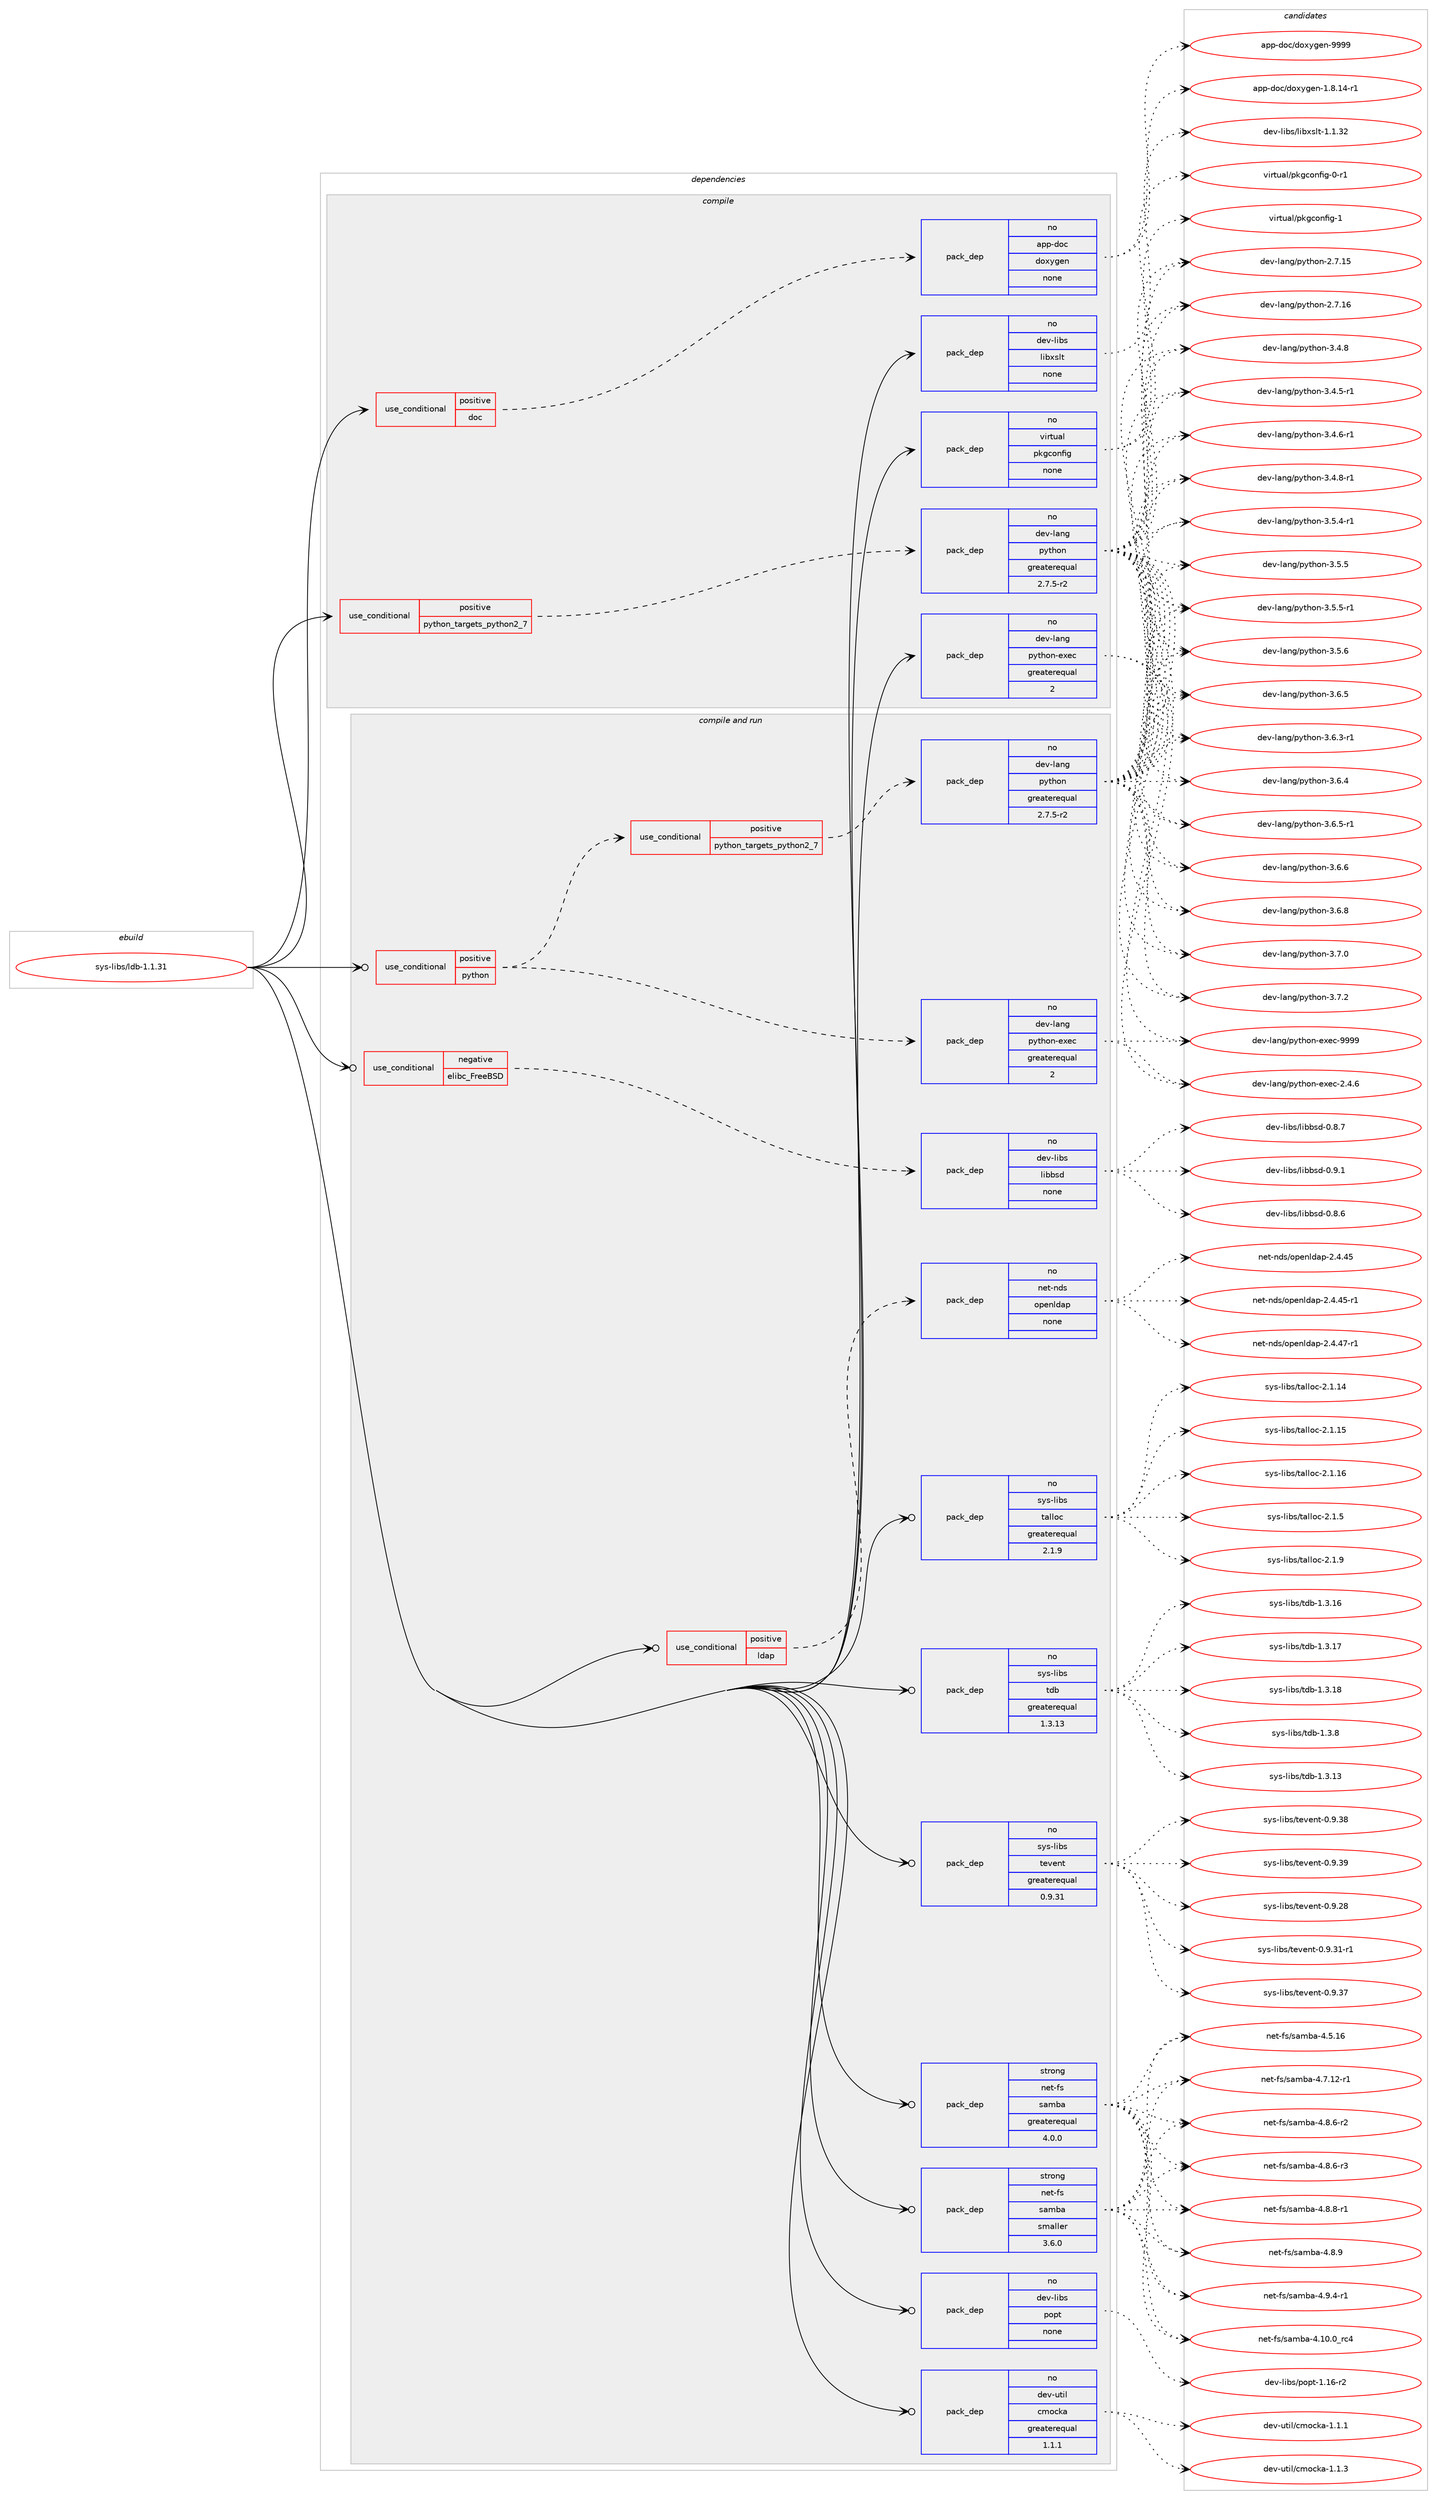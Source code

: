 digraph prolog {

# *************
# Graph options
# *************

newrank=true;
concentrate=true;
compound=true;
graph [rankdir=LR,fontname=Helvetica,fontsize=10,ranksep=1.5];#, ranksep=2.5, nodesep=0.2];
edge  [arrowhead=vee];
node  [fontname=Helvetica,fontsize=10];

# **********
# The ebuild
# **********

subgraph cluster_leftcol {
color=gray;
rank=same;
label=<<i>ebuild</i>>;
id [label="sys-libs/ldb-1.1.31", color=red, width=4, href="../sys-libs/ldb-1.1.31.svg"];
}

# ****************
# The dependencies
# ****************

subgraph cluster_midcol {
color=gray;
label=<<i>dependencies</i>>;
subgraph cluster_compile {
fillcolor="#eeeeee";
style=filled;
label=<<i>compile</i>>;
subgraph cond461722 {
dependency1737488 [label=<<TABLE BORDER="0" CELLBORDER="1" CELLSPACING="0" CELLPADDING="4"><TR><TD ROWSPAN="3" CELLPADDING="10">use_conditional</TD></TR><TR><TD>positive</TD></TR><TR><TD>doc</TD></TR></TABLE>>, shape=none, color=red];
subgraph pack1247155 {
dependency1737489 [label=<<TABLE BORDER="0" CELLBORDER="1" CELLSPACING="0" CELLPADDING="4" WIDTH="220"><TR><TD ROWSPAN="6" CELLPADDING="30">pack_dep</TD></TR><TR><TD WIDTH="110">no</TD></TR><TR><TD>app-doc</TD></TR><TR><TD>doxygen</TD></TR><TR><TD>none</TD></TR><TR><TD></TD></TR></TABLE>>, shape=none, color=blue];
}
dependency1737488:e -> dependency1737489:w [weight=20,style="dashed",arrowhead="vee"];
}
id:e -> dependency1737488:w [weight=20,style="solid",arrowhead="vee"];
subgraph cond461723 {
dependency1737490 [label=<<TABLE BORDER="0" CELLBORDER="1" CELLSPACING="0" CELLPADDING="4"><TR><TD ROWSPAN="3" CELLPADDING="10">use_conditional</TD></TR><TR><TD>positive</TD></TR><TR><TD>python_targets_python2_7</TD></TR></TABLE>>, shape=none, color=red];
subgraph pack1247156 {
dependency1737491 [label=<<TABLE BORDER="0" CELLBORDER="1" CELLSPACING="0" CELLPADDING="4" WIDTH="220"><TR><TD ROWSPAN="6" CELLPADDING="30">pack_dep</TD></TR><TR><TD WIDTH="110">no</TD></TR><TR><TD>dev-lang</TD></TR><TR><TD>python</TD></TR><TR><TD>greaterequal</TD></TR><TR><TD>2.7.5-r2</TD></TR></TABLE>>, shape=none, color=blue];
}
dependency1737490:e -> dependency1737491:w [weight=20,style="dashed",arrowhead="vee"];
}
id:e -> dependency1737490:w [weight=20,style="solid",arrowhead="vee"];
subgraph pack1247157 {
dependency1737492 [label=<<TABLE BORDER="0" CELLBORDER="1" CELLSPACING="0" CELLPADDING="4" WIDTH="220"><TR><TD ROWSPAN="6" CELLPADDING="30">pack_dep</TD></TR><TR><TD WIDTH="110">no</TD></TR><TR><TD>dev-lang</TD></TR><TR><TD>python-exec</TD></TR><TR><TD>greaterequal</TD></TR><TR><TD>2</TD></TR></TABLE>>, shape=none, color=blue];
}
id:e -> dependency1737492:w [weight=20,style="solid",arrowhead="vee"];
subgraph pack1247158 {
dependency1737493 [label=<<TABLE BORDER="0" CELLBORDER="1" CELLSPACING="0" CELLPADDING="4" WIDTH="220"><TR><TD ROWSPAN="6" CELLPADDING="30">pack_dep</TD></TR><TR><TD WIDTH="110">no</TD></TR><TR><TD>dev-libs</TD></TR><TR><TD>libxslt</TD></TR><TR><TD>none</TD></TR><TR><TD></TD></TR></TABLE>>, shape=none, color=blue];
}
id:e -> dependency1737493:w [weight=20,style="solid",arrowhead="vee"];
subgraph pack1247159 {
dependency1737494 [label=<<TABLE BORDER="0" CELLBORDER="1" CELLSPACING="0" CELLPADDING="4" WIDTH="220"><TR><TD ROWSPAN="6" CELLPADDING="30">pack_dep</TD></TR><TR><TD WIDTH="110">no</TD></TR><TR><TD>virtual</TD></TR><TR><TD>pkgconfig</TD></TR><TR><TD>none</TD></TR><TR><TD></TD></TR></TABLE>>, shape=none, color=blue];
}
id:e -> dependency1737494:w [weight=20,style="solid",arrowhead="vee"];
}
subgraph cluster_compileandrun {
fillcolor="#eeeeee";
style=filled;
label=<<i>compile and run</i>>;
subgraph cond461724 {
dependency1737495 [label=<<TABLE BORDER="0" CELLBORDER="1" CELLSPACING="0" CELLPADDING="4"><TR><TD ROWSPAN="3" CELLPADDING="10">use_conditional</TD></TR><TR><TD>negative</TD></TR><TR><TD>elibc_FreeBSD</TD></TR></TABLE>>, shape=none, color=red];
subgraph pack1247160 {
dependency1737496 [label=<<TABLE BORDER="0" CELLBORDER="1" CELLSPACING="0" CELLPADDING="4" WIDTH="220"><TR><TD ROWSPAN="6" CELLPADDING="30">pack_dep</TD></TR><TR><TD WIDTH="110">no</TD></TR><TR><TD>dev-libs</TD></TR><TR><TD>libbsd</TD></TR><TR><TD>none</TD></TR><TR><TD></TD></TR></TABLE>>, shape=none, color=blue];
}
dependency1737495:e -> dependency1737496:w [weight=20,style="dashed",arrowhead="vee"];
}
id:e -> dependency1737495:w [weight=20,style="solid",arrowhead="odotvee"];
subgraph cond461725 {
dependency1737497 [label=<<TABLE BORDER="0" CELLBORDER="1" CELLSPACING="0" CELLPADDING="4"><TR><TD ROWSPAN="3" CELLPADDING="10">use_conditional</TD></TR><TR><TD>positive</TD></TR><TR><TD>ldap</TD></TR></TABLE>>, shape=none, color=red];
subgraph pack1247161 {
dependency1737498 [label=<<TABLE BORDER="0" CELLBORDER="1" CELLSPACING="0" CELLPADDING="4" WIDTH="220"><TR><TD ROWSPAN="6" CELLPADDING="30">pack_dep</TD></TR><TR><TD WIDTH="110">no</TD></TR><TR><TD>net-nds</TD></TR><TR><TD>openldap</TD></TR><TR><TD>none</TD></TR><TR><TD></TD></TR></TABLE>>, shape=none, color=blue];
}
dependency1737497:e -> dependency1737498:w [weight=20,style="dashed",arrowhead="vee"];
}
id:e -> dependency1737497:w [weight=20,style="solid",arrowhead="odotvee"];
subgraph cond461726 {
dependency1737499 [label=<<TABLE BORDER="0" CELLBORDER="1" CELLSPACING="0" CELLPADDING="4"><TR><TD ROWSPAN="3" CELLPADDING="10">use_conditional</TD></TR><TR><TD>positive</TD></TR><TR><TD>python</TD></TR></TABLE>>, shape=none, color=red];
subgraph cond461727 {
dependency1737500 [label=<<TABLE BORDER="0" CELLBORDER="1" CELLSPACING="0" CELLPADDING="4"><TR><TD ROWSPAN="3" CELLPADDING="10">use_conditional</TD></TR><TR><TD>positive</TD></TR><TR><TD>python_targets_python2_7</TD></TR></TABLE>>, shape=none, color=red];
subgraph pack1247162 {
dependency1737501 [label=<<TABLE BORDER="0" CELLBORDER="1" CELLSPACING="0" CELLPADDING="4" WIDTH="220"><TR><TD ROWSPAN="6" CELLPADDING="30">pack_dep</TD></TR><TR><TD WIDTH="110">no</TD></TR><TR><TD>dev-lang</TD></TR><TR><TD>python</TD></TR><TR><TD>greaterequal</TD></TR><TR><TD>2.7.5-r2</TD></TR></TABLE>>, shape=none, color=blue];
}
dependency1737500:e -> dependency1737501:w [weight=20,style="dashed",arrowhead="vee"];
}
dependency1737499:e -> dependency1737500:w [weight=20,style="dashed",arrowhead="vee"];
subgraph pack1247163 {
dependency1737502 [label=<<TABLE BORDER="0" CELLBORDER="1" CELLSPACING="0" CELLPADDING="4" WIDTH="220"><TR><TD ROWSPAN="6" CELLPADDING="30">pack_dep</TD></TR><TR><TD WIDTH="110">no</TD></TR><TR><TD>dev-lang</TD></TR><TR><TD>python-exec</TD></TR><TR><TD>greaterequal</TD></TR><TR><TD>2</TD></TR></TABLE>>, shape=none, color=blue];
}
dependency1737499:e -> dependency1737502:w [weight=20,style="dashed",arrowhead="vee"];
}
id:e -> dependency1737499:w [weight=20,style="solid",arrowhead="odotvee"];
subgraph pack1247164 {
dependency1737503 [label=<<TABLE BORDER="0" CELLBORDER="1" CELLSPACING="0" CELLPADDING="4" WIDTH="220"><TR><TD ROWSPAN="6" CELLPADDING="30">pack_dep</TD></TR><TR><TD WIDTH="110">no</TD></TR><TR><TD>dev-libs</TD></TR><TR><TD>popt</TD></TR><TR><TD>none</TD></TR><TR><TD></TD></TR></TABLE>>, shape=none, color=blue];
}
id:e -> dependency1737503:w [weight=20,style="solid",arrowhead="odotvee"];
subgraph pack1247165 {
dependency1737504 [label=<<TABLE BORDER="0" CELLBORDER="1" CELLSPACING="0" CELLPADDING="4" WIDTH="220"><TR><TD ROWSPAN="6" CELLPADDING="30">pack_dep</TD></TR><TR><TD WIDTH="110">no</TD></TR><TR><TD>dev-util</TD></TR><TR><TD>cmocka</TD></TR><TR><TD>greaterequal</TD></TR><TR><TD>1.1.1</TD></TR></TABLE>>, shape=none, color=blue];
}
id:e -> dependency1737504:w [weight=20,style="solid",arrowhead="odotvee"];
subgraph pack1247166 {
dependency1737505 [label=<<TABLE BORDER="0" CELLBORDER="1" CELLSPACING="0" CELLPADDING="4" WIDTH="220"><TR><TD ROWSPAN="6" CELLPADDING="30">pack_dep</TD></TR><TR><TD WIDTH="110">no</TD></TR><TR><TD>sys-libs</TD></TR><TR><TD>talloc</TD></TR><TR><TD>greaterequal</TD></TR><TR><TD>2.1.9</TD></TR></TABLE>>, shape=none, color=blue];
}
id:e -> dependency1737505:w [weight=20,style="solid",arrowhead="odotvee"];
subgraph pack1247167 {
dependency1737506 [label=<<TABLE BORDER="0" CELLBORDER="1" CELLSPACING="0" CELLPADDING="4" WIDTH="220"><TR><TD ROWSPAN="6" CELLPADDING="30">pack_dep</TD></TR><TR><TD WIDTH="110">no</TD></TR><TR><TD>sys-libs</TD></TR><TR><TD>tdb</TD></TR><TR><TD>greaterequal</TD></TR><TR><TD>1.3.13</TD></TR></TABLE>>, shape=none, color=blue];
}
id:e -> dependency1737506:w [weight=20,style="solid",arrowhead="odotvee"];
subgraph pack1247168 {
dependency1737507 [label=<<TABLE BORDER="0" CELLBORDER="1" CELLSPACING="0" CELLPADDING="4" WIDTH="220"><TR><TD ROWSPAN="6" CELLPADDING="30">pack_dep</TD></TR><TR><TD WIDTH="110">no</TD></TR><TR><TD>sys-libs</TD></TR><TR><TD>tevent</TD></TR><TR><TD>greaterequal</TD></TR><TR><TD>0.9.31</TD></TR></TABLE>>, shape=none, color=blue];
}
id:e -> dependency1737507:w [weight=20,style="solid",arrowhead="odotvee"];
subgraph pack1247169 {
dependency1737508 [label=<<TABLE BORDER="0" CELLBORDER="1" CELLSPACING="0" CELLPADDING="4" WIDTH="220"><TR><TD ROWSPAN="6" CELLPADDING="30">pack_dep</TD></TR><TR><TD WIDTH="110">strong</TD></TR><TR><TD>net-fs</TD></TR><TR><TD>samba</TD></TR><TR><TD>greaterequal</TD></TR><TR><TD>4.0.0</TD></TR></TABLE>>, shape=none, color=blue];
}
id:e -> dependency1737508:w [weight=20,style="solid",arrowhead="odotvee"];
subgraph pack1247170 {
dependency1737509 [label=<<TABLE BORDER="0" CELLBORDER="1" CELLSPACING="0" CELLPADDING="4" WIDTH="220"><TR><TD ROWSPAN="6" CELLPADDING="30">pack_dep</TD></TR><TR><TD WIDTH="110">strong</TD></TR><TR><TD>net-fs</TD></TR><TR><TD>samba</TD></TR><TR><TD>smaller</TD></TR><TR><TD>3.6.0</TD></TR></TABLE>>, shape=none, color=blue];
}
id:e -> dependency1737509:w [weight=20,style="solid",arrowhead="odotvee"];
}
subgraph cluster_run {
fillcolor="#eeeeee";
style=filled;
label=<<i>run</i>>;
}
}

# **************
# The candidates
# **************

subgraph cluster_choices {
rank=same;
color=gray;
label=<<i>candidates</i>>;

subgraph choice1247155 {
color=black;
nodesep=1;
choice97112112451001119947100111120121103101110454946564649524511449 [label="app-doc/doxygen-1.8.14-r1", color=red, width=4,href="../app-doc/doxygen-1.8.14-r1.svg"];
choice971121124510011199471001111201211031011104557575757 [label="app-doc/doxygen-9999", color=red, width=4,href="../app-doc/doxygen-9999.svg"];
dependency1737489:e -> choice97112112451001119947100111120121103101110454946564649524511449:w [style=dotted,weight="100"];
dependency1737489:e -> choice971121124510011199471001111201211031011104557575757:w [style=dotted,weight="100"];
}
subgraph choice1247156 {
color=black;
nodesep=1;
choice10010111845108971101034711212111610411111045504655464953 [label="dev-lang/python-2.7.15", color=red, width=4,href="../dev-lang/python-2.7.15.svg"];
choice10010111845108971101034711212111610411111045504655464954 [label="dev-lang/python-2.7.16", color=red, width=4,href="../dev-lang/python-2.7.16.svg"];
choice1001011184510897110103471121211161041111104551465246534511449 [label="dev-lang/python-3.4.5-r1", color=red, width=4,href="../dev-lang/python-3.4.5-r1.svg"];
choice1001011184510897110103471121211161041111104551465246544511449 [label="dev-lang/python-3.4.6-r1", color=red, width=4,href="../dev-lang/python-3.4.6-r1.svg"];
choice100101118451089711010347112121116104111110455146524656 [label="dev-lang/python-3.4.8", color=red, width=4,href="../dev-lang/python-3.4.8.svg"];
choice1001011184510897110103471121211161041111104551465246564511449 [label="dev-lang/python-3.4.8-r1", color=red, width=4,href="../dev-lang/python-3.4.8-r1.svg"];
choice1001011184510897110103471121211161041111104551465346524511449 [label="dev-lang/python-3.5.4-r1", color=red, width=4,href="../dev-lang/python-3.5.4-r1.svg"];
choice100101118451089711010347112121116104111110455146534653 [label="dev-lang/python-3.5.5", color=red, width=4,href="../dev-lang/python-3.5.5.svg"];
choice1001011184510897110103471121211161041111104551465346534511449 [label="dev-lang/python-3.5.5-r1", color=red, width=4,href="../dev-lang/python-3.5.5-r1.svg"];
choice100101118451089711010347112121116104111110455146534654 [label="dev-lang/python-3.5.6", color=red, width=4,href="../dev-lang/python-3.5.6.svg"];
choice1001011184510897110103471121211161041111104551465446514511449 [label="dev-lang/python-3.6.3-r1", color=red, width=4,href="../dev-lang/python-3.6.3-r1.svg"];
choice100101118451089711010347112121116104111110455146544652 [label="dev-lang/python-3.6.4", color=red, width=4,href="../dev-lang/python-3.6.4.svg"];
choice100101118451089711010347112121116104111110455146544653 [label="dev-lang/python-3.6.5", color=red, width=4,href="../dev-lang/python-3.6.5.svg"];
choice1001011184510897110103471121211161041111104551465446534511449 [label="dev-lang/python-3.6.5-r1", color=red, width=4,href="../dev-lang/python-3.6.5-r1.svg"];
choice100101118451089711010347112121116104111110455146544654 [label="dev-lang/python-3.6.6", color=red, width=4,href="../dev-lang/python-3.6.6.svg"];
choice100101118451089711010347112121116104111110455146544656 [label="dev-lang/python-3.6.8", color=red, width=4,href="../dev-lang/python-3.6.8.svg"];
choice100101118451089711010347112121116104111110455146554648 [label="dev-lang/python-3.7.0", color=red, width=4,href="../dev-lang/python-3.7.0.svg"];
choice100101118451089711010347112121116104111110455146554650 [label="dev-lang/python-3.7.2", color=red, width=4,href="../dev-lang/python-3.7.2.svg"];
dependency1737491:e -> choice10010111845108971101034711212111610411111045504655464953:w [style=dotted,weight="100"];
dependency1737491:e -> choice10010111845108971101034711212111610411111045504655464954:w [style=dotted,weight="100"];
dependency1737491:e -> choice1001011184510897110103471121211161041111104551465246534511449:w [style=dotted,weight="100"];
dependency1737491:e -> choice1001011184510897110103471121211161041111104551465246544511449:w [style=dotted,weight="100"];
dependency1737491:e -> choice100101118451089711010347112121116104111110455146524656:w [style=dotted,weight="100"];
dependency1737491:e -> choice1001011184510897110103471121211161041111104551465246564511449:w [style=dotted,weight="100"];
dependency1737491:e -> choice1001011184510897110103471121211161041111104551465346524511449:w [style=dotted,weight="100"];
dependency1737491:e -> choice100101118451089711010347112121116104111110455146534653:w [style=dotted,weight="100"];
dependency1737491:e -> choice1001011184510897110103471121211161041111104551465346534511449:w [style=dotted,weight="100"];
dependency1737491:e -> choice100101118451089711010347112121116104111110455146534654:w [style=dotted,weight="100"];
dependency1737491:e -> choice1001011184510897110103471121211161041111104551465446514511449:w [style=dotted,weight="100"];
dependency1737491:e -> choice100101118451089711010347112121116104111110455146544652:w [style=dotted,weight="100"];
dependency1737491:e -> choice100101118451089711010347112121116104111110455146544653:w [style=dotted,weight="100"];
dependency1737491:e -> choice1001011184510897110103471121211161041111104551465446534511449:w [style=dotted,weight="100"];
dependency1737491:e -> choice100101118451089711010347112121116104111110455146544654:w [style=dotted,weight="100"];
dependency1737491:e -> choice100101118451089711010347112121116104111110455146544656:w [style=dotted,weight="100"];
dependency1737491:e -> choice100101118451089711010347112121116104111110455146554648:w [style=dotted,weight="100"];
dependency1737491:e -> choice100101118451089711010347112121116104111110455146554650:w [style=dotted,weight="100"];
}
subgraph choice1247157 {
color=black;
nodesep=1;
choice1001011184510897110103471121211161041111104510112010199455046524654 [label="dev-lang/python-exec-2.4.6", color=red, width=4,href="../dev-lang/python-exec-2.4.6.svg"];
choice10010111845108971101034711212111610411111045101120101994557575757 [label="dev-lang/python-exec-9999", color=red, width=4,href="../dev-lang/python-exec-9999.svg"];
dependency1737492:e -> choice1001011184510897110103471121211161041111104510112010199455046524654:w [style=dotted,weight="100"];
dependency1737492:e -> choice10010111845108971101034711212111610411111045101120101994557575757:w [style=dotted,weight="100"];
}
subgraph choice1247158 {
color=black;
nodesep=1;
choice1001011184510810598115471081059812011510811645494649465150 [label="dev-libs/libxslt-1.1.32", color=red, width=4,href="../dev-libs/libxslt-1.1.32.svg"];
dependency1737493:e -> choice1001011184510810598115471081059812011510811645494649465150:w [style=dotted,weight="100"];
}
subgraph choice1247159 {
color=black;
nodesep=1;
choice11810511411611797108471121071039911111010210510345484511449 [label="virtual/pkgconfig-0-r1", color=red, width=4,href="../virtual/pkgconfig-0-r1.svg"];
choice1181051141161179710847112107103991111101021051034549 [label="virtual/pkgconfig-1", color=red, width=4,href="../virtual/pkgconfig-1.svg"];
dependency1737494:e -> choice11810511411611797108471121071039911111010210510345484511449:w [style=dotted,weight="100"];
dependency1737494:e -> choice1181051141161179710847112107103991111101021051034549:w [style=dotted,weight="100"];
}
subgraph choice1247160 {
color=black;
nodesep=1;
choice1001011184510810598115471081059898115100454846564654 [label="dev-libs/libbsd-0.8.6", color=red, width=4,href="../dev-libs/libbsd-0.8.6.svg"];
choice1001011184510810598115471081059898115100454846564655 [label="dev-libs/libbsd-0.8.7", color=red, width=4,href="../dev-libs/libbsd-0.8.7.svg"];
choice1001011184510810598115471081059898115100454846574649 [label="dev-libs/libbsd-0.9.1", color=red, width=4,href="../dev-libs/libbsd-0.9.1.svg"];
dependency1737496:e -> choice1001011184510810598115471081059898115100454846564654:w [style=dotted,weight="100"];
dependency1737496:e -> choice1001011184510810598115471081059898115100454846564655:w [style=dotted,weight="100"];
dependency1737496:e -> choice1001011184510810598115471081059898115100454846574649:w [style=dotted,weight="100"];
}
subgraph choice1247161 {
color=black;
nodesep=1;
choice11010111645110100115471111121011101081009711245504652465253 [label="net-nds/openldap-2.4.45", color=red, width=4,href="../net-nds/openldap-2.4.45.svg"];
choice110101116451101001154711111210111010810097112455046524652534511449 [label="net-nds/openldap-2.4.45-r1", color=red, width=4,href="../net-nds/openldap-2.4.45-r1.svg"];
choice110101116451101001154711111210111010810097112455046524652554511449 [label="net-nds/openldap-2.4.47-r1", color=red, width=4,href="../net-nds/openldap-2.4.47-r1.svg"];
dependency1737498:e -> choice11010111645110100115471111121011101081009711245504652465253:w [style=dotted,weight="100"];
dependency1737498:e -> choice110101116451101001154711111210111010810097112455046524652534511449:w [style=dotted,weight="100"];
dependency1737498:e -> choice110101116451101001154711111210111010810097112455046524652554511449:w [style=dotted,weight="100"];
}
subgraph choice1247162 {
color=black;
nodesep=1;
choice10010111845108971101034711212111610411111045504655464953 [label="dev-lang/python-2.7.15", color=red, width=4,href="../dev-lang/python-2.7.15.svg"];
choice10010111845108971101034711212111610411111045504655464954 [label="dev-lang/python-2.7.16", color=red, width=4,href="../dev-lang/python-2.7.16.svg"];
choice1001011184510897110103471121211161041111104551465246534511449 [label="dev-lang/python-3.4.5-r1", color=red, width=4,href="../dev-lang/python-3.4.5-r1.svg"];
choice1001011184510897110103471121211161041111104551465246544511449 [label="dev-lang/python-3.4.6-r1", color=red, width=4,href="../dev-lang/python-3.4.6-r1.svg"];
choice100101118451089711010347112121116104111110455146524656 [label="dev-lang/python-3.4.8", color=red, width=4,href="../dev-lang/python-3.4.8.svg"];
choice1001011184510897110103471121211161041111104551465246564511449 [label="dev-lang/python-3.4.8-r1", color=red, width=4,href="../dev-lang/python-3.4.8-r1.svg"];
choice1001011184510897110103471121211161041111104551465346524511449 [label="dev-lang/python-3.5.4-r1", color=red, width=4,href="../dev-lang/python-3.5.4-r1.svg"];
choice100101118451089711010347112121116104111110455146534653 [label="dev-lang/python-3.5.5", color=red, width=4,href="../dev-lang/python-3.5.5.svg"];
choice1001011184510897110103471121211161041111104551465346534511449 [label="dev-lang/python-3.5.5-r1", color=red, width=4,href="../dev-lang/python-3.5.5-r1.svg"];
choice100101118451089711010347112121116104111110455146534654 [label="dev-lang/python-3.5.6", color=red, width=4,href="../dev-lang/python-3.5.6.svg"];
choice1001011184510897110103471121211161041111104551465446514511449 [label="dev-lang/python-3.6.3-r1", color=red, width=4,href="../dev-lang/python-3.6.3-r1.svg"];
choice100101118451089711010347112121116104111110455146544652 [label="dev-lang/python-3.6.4", color=red, width=4,href="../dev-lang/python-3.6.4.svg"];
choice100101118451089711010347112121116104111110455146544653 [label="dev-lang/python-3.6.5", color=red, width=4,href="../dev-lang/python-3.6.5.svg"];
choice1001011184510897110103471121211161041111104551465446534511449 [label="dev-lang/python-3.6.5-r1", color=red, width=4,href="../dev-lang/python-3.6.5-r1.svg"];
choice100101118451089711010347112121116104111110455146544654 [label="dev-lang/python-3.6.6", color=red, width=4,href="../dev-lang/python-3.6.6.svg"];
choice100101118451089711010347112121116104111110455146544656 [label="dev-lang/python-3.6.8", color=red, width=4,href="../dev-lang/python-3.6.8.svg"];
choice100101118451089711010347112121116104111110455146554648 [label="dev-lang/python-3.7.0", color=red, width=4,href="../dev-lang/python-3.7.0.svg"];
choice100101118451089711010347112121116104111110455146554650 [label="dev-lang/python-3.7.2", color=red, width=4,href="../dev-lang/python-3.7.2.svg"];
dependency1737501:e -> choice10010111845108971101034711212111610411111045504655464953:w [style=dotted,weight="100"];
dependency1737501:e -> choice10010111845108971101034711212111610411111045504655464954:w [style=dotted,weight="100"];
dependency1737501:e -> choice1001011184510897110103471121211161041111104551465246534511449:w [style=dotted,weight="100"];
dependency1737501:e -> choice1001011184510897110103471121211161041111104551465246544511449:w [style=dotted,weight="100"];
dependency1737501:e -> choice100101118451089711010347112121116104111110455146524656:w [style=dotted,weight="100"];
dependency1737501:e -> choice1001011184510897110103471121211161041111104551465246564511449:w [style=dotted,weight="100"];
dependency1737501:e -> choice1001011184510897110103471121211161041111104551465346524511449:w [style=dotted,weight="100"];
dependency1737501:e -> choice100101118451089711010347112121116104111110455146534653:w [style=dotted,weight="100"];
dependency1737501:e -> choice1001011184510897110103471121211161041111104551465346534511449:w [style=dotted,weight="100"];
dependency1737501:e -> choice100101118451089711010347112121116104111110455146534654:w [style=dotted,weight="100"];
dependency1737501:e -> choice1001011184510897110103471121211161041111104551465446514511449:w [style=dotted,weight="100"];
dependency1737501:e -> choice100101118451089711010347112121116104111110455146544652:w [style=dotted,weight="100"];
dependency1737501:e -> choice100101118451089711010347112121116104111110455146544653:w [style=dotted,weight="100"];
dependency1737501:e -> choice1001011184510897110103471121211161041111104551465446534511449:w [style=dotted,weight="100"];
dependency1737501:e -> choice100101118451089711010347112121116104111110455146544654:w [style=dotted,weight="100"];
dependency1737501:e -> choice100101118451089711010347112121116104111110455146544656:w [style=dotted,weight="100"];
dependency1737501:e -> choice100101118451089711010347112121116104111110455146554648:w [style=dotted,weight="100"];
dependency1737501:e -> choice100101118451089711010347112121116104111110455146554650:w [style=dotted,weight="100"];
}
subgraph choice1247163 {
color=black;
nodesep=1;
choice1001011184510897110103471121211161041111104510112010199455046524654 [label="dev-lang/python-exec-2.4.6", color=red, width=4,href="../dev-lang/python-exec-2.4.6.svg"];
choice10010111845108971101034711212111610411111045101120101994557575757 [label="dev-lang/python-exec-9999", color=red, width=4,href="../dev-lang/python-exec-9999.svg"];
dependency1737502:e -> choice1001011184510897110103471121211161041111104510112010199455046524654:w [style=dotted,weight="100"];
dependency1737502:e -> choice10010111845108971101034711212111610411111045101120101994557575757:w [style=dotted,weight="100"];
}
subgraph choice1247164 {
color=black;
nodesep=1;
choice10010111845108105981154711211111211645494649544511450 [label="dev-libs/popt-1.16-r2", color=red, width=4,href="../dev-libs/popt-1.16-r2.svg"];
dependency1737503:e -> choice10010111845108105981154711211111211645494649544511450:w [style=dotted,weight="100"];
}
subgraph choice1247165 {
color=black;
nodesep=1;
choice1001011184511711610510847991091119910797454946494649 [label="dev-util/cmocka-1.1.1", color=red, width=4,href="../dev-util/cmocka-1.1.1.svg"];
choice1001011184511711610510847991091119910797454946494651 [label="dev-util/cmocka-1.1.3", color=red, width=4,href="../dev-util/cmocka-1.1.3.svg"];
dependency1737504:e -> choice1001011184511711610510847991091119910797454946494649:w [style=dotted,weight="100"];
dependency1737504:e -> choice1001011184511711610510847991091119910797454946494651:w [style=dotted,weight="100"];
}
subgraph choice1247166 {
color=black;
nodesep=1;
choice115121115451081059811547116971081081119945504649464952 [label="sys-libs/talloc-2.1.14", color=red, width=4,href="../sys-libs/talloc-2.1.14.svg"];
choice115121115451081059811547116971081081119945504649464953 [label="sys-libs/talloc-2.1.15", color=red, width=4,href="../sys-libs/talloc-2.1.15.svg"];
choice115121115451081059811547116971081081119945504649464954 [label="sys-libs/talloc-2.1.16", color=red, width=4,href="../sys-libs/talloc-2.1.16.svg"];
choice1151211154510810598115471169710810811199455046494653 [label="sys-libs/talloc-2.1.5", color=red, width=4,href="../sys-libs/talloc-2.1.5.svg"];
choice1151211154510810598115471169710810811199455046494657 [label="sys-libs/talloc-2.1.9", color=red, width=4,href="../sys-libs/talloc-2.1.9.svg"];
dependency1737505:e -> choice115121115451081059811547116971081081119945504649464952:w [style=dotted,weight="100"];
dependency1737505:e -> choice115121115451081059811547116971081081119945504649464953:w [style=dotted,weight="100"];
dependency1737505:e -> choice115121115451081059811547116971081081119945504649464954:w [style=dotted,weight="100"];
dependency1737505:e -> choice1151211154510810598115471169710810811199455046494653:w [style=dotted,weight="100"];
dependency1737505:e -> choice1151211154510810598115471169710810811199455046494657:w [style=dotted,weight="100"];
}
subgraph choice1247167 {
color=black;
nodesep=1;
choice1151211154510810598115471161009845494651464951 [label="sys-libs/tdb-1.3.13", color=red, width=4,href="../sys-libs/tdb-1.3.13.svg"];
choice1151211154510810598115471161009845494651464954 [label="sys-libs/tdb-1.3.16", color=red, width=4,href="../sys-libs/tdb-1.3.16.svg"];
choice1151211154510810598115471161009845494651464955 [label="sys-libs/tdb-1.3.17", color=red, width=4,href="../sys-libs/tdb-1.3.17.svg"];
choice1151211154510810598115471161009845494651464956 [label="sys-libs/tdb-1.3.18", color=red, width=4,href="../sys-libs/tdb-1.3.18.svg"];
choice11512111545108105981154711610098454946514656 [label="sys-libs/tdb-1.3.8", color=red, width=4,href="../sys-libs/tdb-1.3.8.svg"];
dependency1737506:e -> choice1151211154510810598115471161009845494651464951:w [style=dotted,weight="100"];
dependency1737506:e -> choice1151211154510810598115471161009845494651464954:w [style=dotted,weight="100"];
dependency1737506:e -> choice1151211154510810598115471161009845494651464955:w [style=dotted,weight="100"];
dependency1737506:e -> choice1151211154510810598115471161009845494651464956:w [style=dotted,weight="100"];
dependency1737506:e -> choice11512111545108105981154711610098454946514656:w [style=dotted,weight="100"];
}
subgraph choice1247168 {
color=black;
nodesep=1;
choice11512111545108105981154711610111810111011645484657465056 [label="sys-libs/tevent-0.9.28", color=red, width=4,href="../sys-libs/tevent-0.9.28.svg"];
choice115121115451081059811547116101118101110116454846574651494511449 [label="sys-libs/tevent-0.9.31-r1", color=red, width=4,href="../sys-libs/tevent-0.9.31-r1.svg"];
choice11512111545108105981154711610111810111011645484657465155 [label="sys-libs/tevent-0.9.37", color=red, width=4,href="../sys-libs/tevent-0.9.37.svg"];
choice11512111545108105981154711610111810111011645484657465156 [label="sys-libs/tevent-0.9.38", color=red, width=4,href="../sys-libs/tevent-0.9.38.svg"];
choice11512111545108105981154711610111810111011645484657465157 [label="sys-libs/tevent-0.9.39", color=red, width=4,href="../sys-libs/tevent-0.9.39.svg"];
dependency1737507:e -> choice11512111545108105981154711610111810111011645484657465056:w [style=dotted,weight="100"];
dependency1737507:e -> choice115121115451081059811547116101118101110116454846574651494511449:w [style=dotted,weight="100"];
dependency1737507:e -> choice11512111545108105981154711610111810111011645484657465155:w [style=dotted,weight="100"];
dependency1737507:e -> choice11512111545108105981154711610111810111011645484657465156:w [style=dotted,weight="100"];
dependency1737507:e -> choice11512111545108105981154711610111810111011645484657465157:w [style=dotted,weight="100"];
}
subgraph choice1247169 {
color=black;
nodesep=1;
choice110101116451021154711597109989745524649484648951149952 [label="net-fs/samba-4.10.0_rc4", color=red, width=4,href="../net-fs/samba-4.10.0_rc4.svg"];
choice110101116451021154711597109989745524653464954 [label="net-fs/samba-4.5.16", color=red, width=4,href="../net-fs/samba-4.5.16.svg"];
choice1101011164510211547115971099897455246554649504511449 [label="net-fs/samba-4.7.12-r1", color=red, width=4,href="../net-fs/samba-4.7.12-r1.svg"];
choice11010111645102115471159710998974552465646544511450 [label="net-fs/samba-4.8.6-r2", color=red, width=4,href="../net-fs/samba-4.8.6-r2.svg"];
choice11010111645102115471159710998974552465646544511451 [label="net-fs/samba-4.8.6-r3", color=red, width=4,href="../net-fs/samba-4.8.6-r3.svg"];
choice11010111645102115471159710998974552465646564511449 [label="net-fs/samba-4.8.8-r1", color=red, width=4,href="../net-fs/samba-4.8.8-r1.svg"];
choice1101011164510211547115971099897455246564657 [label="net-fs/samba-4.8.9", color=red, width=4,href="../net-fs/samba-4.8.9.svg"];
choice11010111645102115471159710998974552465746524511449 [label="net-fs/samba-4.9.4-r1", color=red, width=4,href="../net-fs/samba-4.9.4-r1.svg"];
dependency1737508:e -> choice110101116451021154711597109989745524649484648951149952:w [style=dotted,weight="100"];
dependency1737508:e -> choice110101116451021154711597109989745524653464954:w [style=dotted,weight="100"];
dependency1737508:e -> choice1101011164510211547115971099897455246554649504511449:w [style=dotted,weight="100"];
dependency1737508:e -> choice11010111645102115471159710998974552465646544511450:w [style=dotted,weight="100"];
dependency1737508:e -> choice11010111645102115471159710998974552465646544511451:w [style=dotted,weight="100"];
dependency1737508:e -> choice11010111645102115471159710998974552465646564511449:w [style=dotted,weight="100"];
dependency1737508:e -> choice1101011164510211547115971099897455246564657:w [style=dotted,weight="100"];
dependency1737508:e -> choice11010111645102115471159710998974552465746524511449:w [style=dotted,weight="100"];
}
subgraph choice1247170 {
color=black;
nodesep=1;
choice110101116451021154711597109989745524649484648951149952 [label="net-fs/samba-4.10.0_rc4", color=red, width=4,href="../net-fs/samba-4.10.0_rc4.svg"];
choice110101116451021154711597109989745524653464954 [label="net-fs/samba-4.5.16", color=red, width=4,href="../net-fs/samba-4.5.16.svg"];
choice1101011164510211547115971099897455246554649504511449 [label="net-fs/samba-4.7.12-r1", color=red, width=4,href="../net-fs/samba-4.7.12-r1.svg"];
choice11010111645102115471159710998974552465646544511450 [label="net-fs/samba-4.8.6-r2", color=red, width=4,href="../net-fs/samba-4.8.6-r2.svg"];
choice11010111645102115471159710998974552465646544511451 [label="net-fs/samba-4.8.6-r3", color=red, width=4,href="../net-fs/samba-4.8.6-r3.svg"];
choice11010111645102115471159710998974552465646564511449 [label="net-fs/samba-4.8.8-r1", color=red, width=4,href="../net-fs/samba-4.8.8-r1.svg"];
choice1101011164510211547115971099897455246564657 [label="net-fs/samba-4.8.9", color=red, width=4,href="../net-fs/samba-4.8.9.svg"];
choice11010111645102115471159710998974552465746524511449 [label="net-fs/samba-4.9.4-r1", color=red, width=4,href="../net-fs/samba-4.9.4-r1.svg"];
dependency1737509:e -> choice110101116451021154711597109989745524649484648951149952:w [style=dotted,weight="100"];
dependency1737509:e -> choice110101116451021154711597109989745524653464954:w [style=dotted,weight="100"];
dependency1737509:e -> choice1101011164510211547115971099897455246554649504511449:w [style=dotted,weight="100"];
dependency1737509:e -> choice11010111645102115471159710998974552465646544511450:w [style=dotted,weight="100"];
dependency1737509:e -> choice11010111645102115471159710998974552465646544511451:w [style=dotted,weight="100"];
dependency1737509:e -> choice11010111645102115471159710998974552465646564511449:w [style=dotted,weight="100"];
dependency1737509:e -> choice1101011164510211547115971099897455246564657:w [style=dotted,weight="100"];
dependency1737509:e -> choice11010111645102115471159710998974552465746524511449:w [style=dotted,weight="100"];
}
}

}
